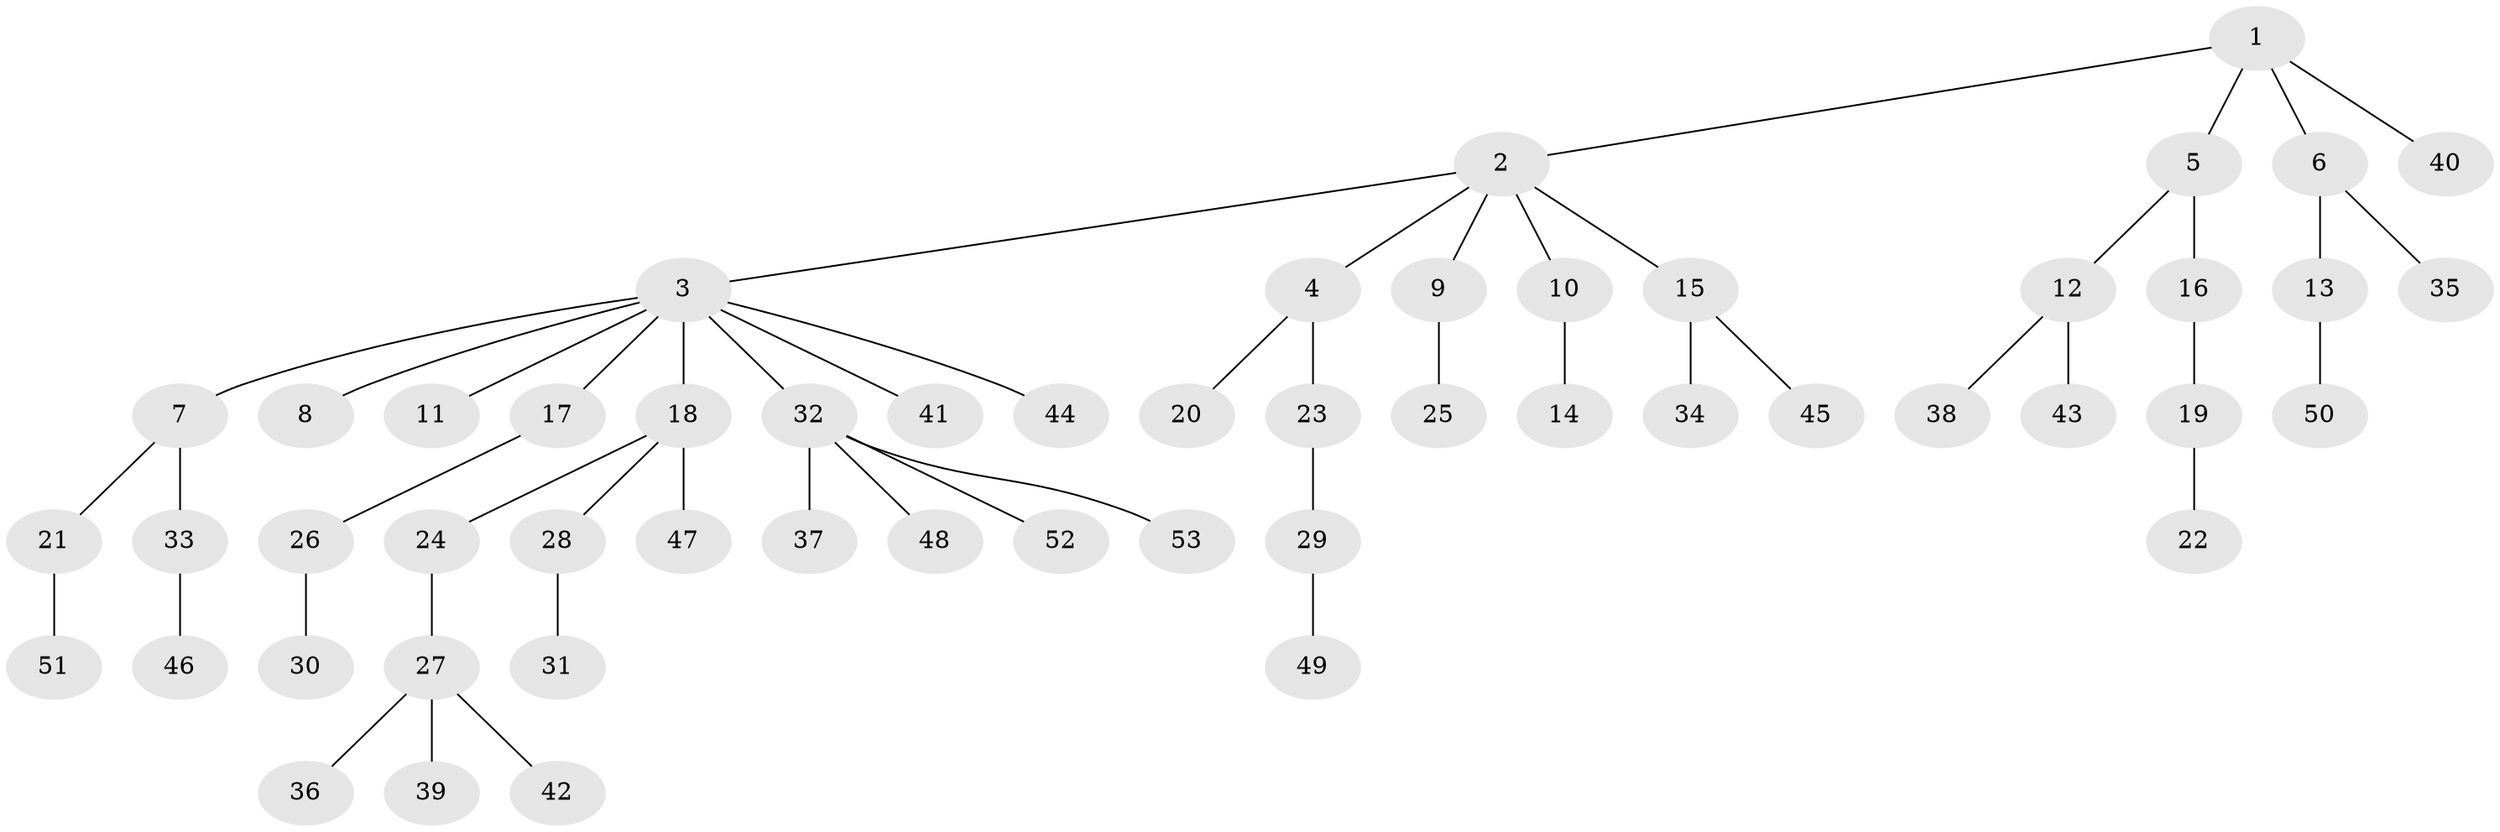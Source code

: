 // Generated by graph-tools (version 1.1) at 2025/02/03/09/25 03:02:19]
// undirected, 53 vertices, 52 edges
graph export_dot {
graph [start="1"]
  node [color=gray90,style=filled];
  1;
  2;
  3;
  4;
  5;
  6;
  7;
  8;
  9;
  10;
  11;
  12;
  13;
  14;
  15;
  16;
  17;
  18;
  19;
  20;
  21;
  22;
  23;
  24;
  25;
  26;
  27;
  28;
  29;
  30;
  31;
  32;
  33;
  34;
  35;
  36;
  37;
  38;
  39;
  40;
  41;
  42;
  43;
  44;
  45;
  46;
  47;
  48;
  49;
  50;
  51;
  52;
  53;
  1 -- 2;
  1 -- 5;
  1 -- 6;
  1 -- 40;
  2 -- 3;
  2 -- 4;
  2 -- 9;
  2 -- 10;
  2 -- 15;
  3 -- 7;
  3 -- 8;
  3 -- 11;
  3 -- 17;
  3 -- 18;
  3 -- 32;
  3 -- 41;
  3 -- 44;
  4 -- 20;
  4 -- 23;
  5 -- 12;
  5 -- 16;
  6 -- 13;
  6 -- 35;
  7 -- 21;
  7 -- 33;
  9 -- 25;
  10 -- 14;
  12 -- 38;
  12 -- 43;
  13 -- 50;
  15 -- 34;
  15 -- 45;
  16 -- 19;
  17 -- 26;
  18 -- 24;
  18 -- 28;
  18 -- 47;
  19 -- 22;
  21 -- 51;
  23 -- 29;
  24 -- 27;
  26 -- 30;
  27 -- 36;
  27 -- 39;
  27 -- 42;
  28 -- 31;
  29 -- 49;
  32 -- 37;
  32 -- 48;
  32 -- 52;
  32 -- 53;
  33 -- 46;
}
